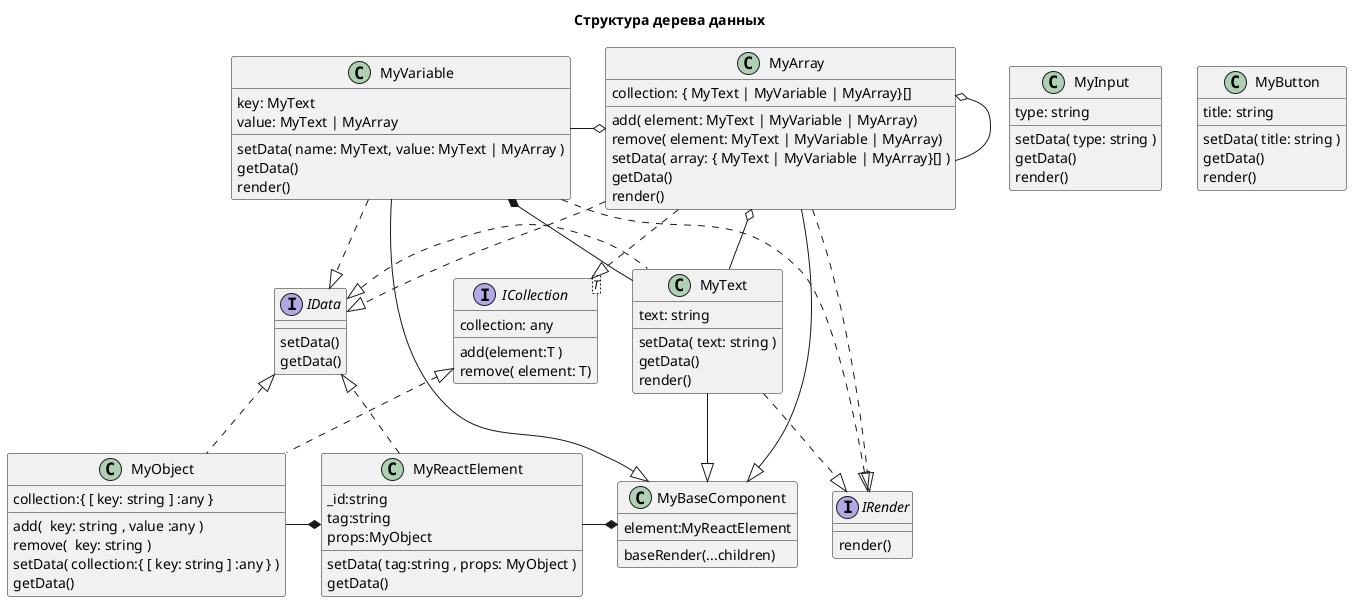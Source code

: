 @startuml
title Структура дерева данных


interface "ICollection<T>" as ICollection {    
collection: any
add(element:T )
remove( element: T)
}
interface "IData" as IData{    
    setData() 
    getData()
}
interface "IRender" as IRender{ 
    render()  
}

' Базовый компонент
class "MyBaseComponent" as MyBaseComponent{
    element:MyReactElement
    baseRender(...children)
    
}
MyBaseComponent *-l- MyReactElement
' Элемент
class "MyReactElement" as MyReactElement{
    _id:string
    tag:string
    props:MyObject  
    setData( tag:string , props: MyObject )
    getData()
    
}
MyReactElement *-l- MyObject
MyReactElement .r.|> IData


' Объект
class "MyObject" as MyObject{

    collection:{ [ key: string ] :any }
    add(  key: string , value :any )
    remove(  key: string )   
    setData( collection:{ [ key: string ] :any } )
    getData() 
}
MyObject .l.|> IData
MyObject .u.|> ICollection

' Инпут
class "MyInput" as MyInput{  
    type: string
    setData( type: string )
    getData()
    render()
}
' Кнопка
class "MyButton" as MyButton{  
    title: string
    setData( title: string )
    getData()
    render()
}
class "MyText" as MyText{  
    text: string
    setData( text: string )
    getData()
    render()
}
MyText .l.|> IData
MyText ..|> IRender
MyText --|> MyBaseComponent

' Переменная
class "MyVariable" as MyVariable{   
    key: MyText
    value: MyText | MyArray
    setData( name: MyText, value: MyText | MyArray )
    getData()
    render()
}
MyVariable *-- MyText
MyVariable ..|> IData
MyVariable ..|> IRender
MyVariable --|> MyBaseComponent


' Массив
class "MyArray" as MyArray{
collection: { MyText | MyVariable | MyArray}[]
add( element: MyText | MyVariable | MyArray)
remove( element: MyText | MyVariable | MyArray)
setData( array: { MyText | MyVariable | MyArray}[] )
getData()
render()
}
MyArray ..|> ICollection
MyArray ..|> IData
MyArray ..|> IRender
MyArray o-- MyArray
MyArray o-l- MyVariable
MyArray o-- MyText
MyArray --|> MyBaseComponent

@enduml